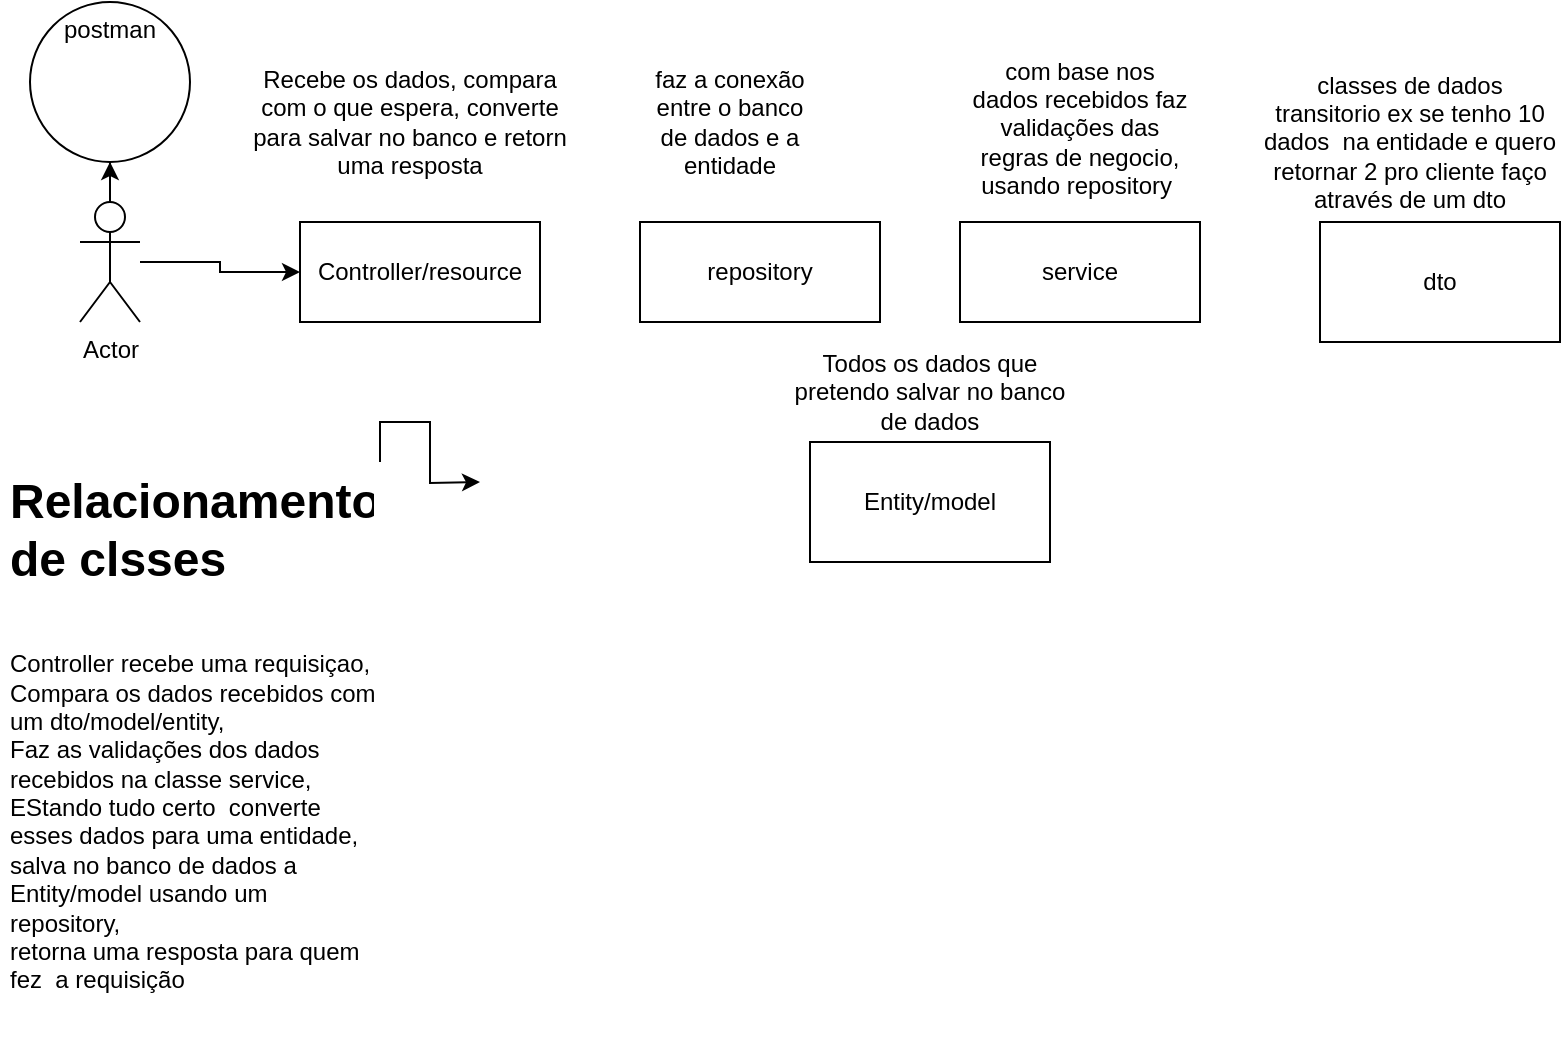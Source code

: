 <mxfile version="21.4.0" type="github">
  <diagram name="Página-1" id="DSyYsyZQRViEdVR8fX-C">
    <mxGraphModel dx="908" dy="1535" grid="1" gridSize="10" guides="1" tooltips="1" connect="1" arrows="1" fold="1" page="1" pageScale="1" pageWidth="827" pageHeight="1169" math="0" shadow="0">
      <root>
        <mxCell id="0" />
        <mxCell id="1" parent="0" />
        <mxCell id="QhdxXhX5nKUSDUnqJTL9-8" value="" style="edgeStyle=orthogonalEdgeStyle;rounded=0;orthogonalLoop=1;jettySize=auto;html=1;" edge="1" parent="1" source="QhdxXhX5nKUSDUnqJTL9-1" target="QhdxXhX5nKUSDUnqJTL9-7">
          <mxGeometry relative="1" as="geometry" />
        </mxCell>
        <mxCell id="QhdxXhX5nKUSDUnqJTL9-9" value="" style="edgeStyle=orthogonalEdgeStyle;rounded=0;orthogonalLoop=1;jettySize=auto;html=1;" edge="1" parent="1" source="QhdxXhX5nKUSDUnqJTL9-1" target="QhdxXhX5nKUSDUnqJTL9-2">
          <mxGeometry relative="1" as="geometry" />
        </mxCell>
        <mxCell id="QhdxXhX5nKUSDUnqJTL9-1" value="Actor" style="shape=umlActor;verticalLabelPosition=bottom;verticalAlign=top;html=1;outlineConnect=0;" vertex="1" parent="1">
          <mxGeometry x="80" y="60" width="30" height="60" as="geometry" />
        </mxCell>
        <mxCell id="QhdxXhX5nKUSDUnqJTL9-2" value="Controller/resource" style="rounded=0;whiteSpace=wrap;html=1;" vertex="1" parent="1">
          <mxGeometry x="190" y="70" width="120" height="50" as="geometry" />
        </mxCell>
        <mxCell id="QhdxXhX5nKUSDUnqJTL9-3" value="service" style="rounded=0;whiteSpace=wrap;html=1;" vertex="1" parent="1">
          <mxGeometry x="520" y="70" width="120" height="50" as="geometry" />
        </mxCell>
        <mxCell id="QhdxXhX5nKUSDUnqJTL9-4" value="repository" style="rounded=0;whiteSpace=wrap;html=1;" vertex="1" parent="1">
          <mxGeometry x="360" y="70" width="120" height="50" as="geometry" />
        </mxCell>
        <mxCell id="QhdxXhX5nKUSDUnqJTL9-5" value="Entity/model" style="rounded=0;whiteSpace=wrap;html=1;" vertex="1" parent="1">
          <mxGeometry x="445" y="180" width="120" height="60" as="geometry" />
        </mxCell>
        <mxCell id="QhdxXhX5nKUSDUnqJTL9-16" style="edgeStyle=orthogonalEdgeStyle;rounded=0;orthogonalLoop=1;jettySize=auto;html=1;exitX=1;exitY=0;exitDx=0;exitDy=0;" edge="1" parent="1" source="QhdxXhX5nKUSDUnqJTL9-6">
          <mxGeometry relative="1" as="geometry">
            <mxPoint x="280" y="200" as="targetPoint" />
          </mxGeometry>
        </mxCell>
        <mxCell id="QhdxXhX5nKUSDUnqJTL9-6" value="&lt;h1&gt;Relacionamento de clsses&lt;/h1&gt;&lt;div&gt;&lt;br&gt;&lt;/div&gt;&lt;div&gt;Controller recebe uma requisiçao,&lt;/div&gt;&lt;div&gt;Compara os dados recebidos com um dto/model/entity,&lt;/div&gt;&lt;div&gt;Faz as validações dos dados recebidos na classe service,&lt;/div&gt;&lt;div&gt;EStando tudo certo&amp;nbsp; converte esses dados para uma entidade, salva no banco de dados a Entity/model usando um repository,&lt;/div&gt;&lt;div&gt;retorna uma resposta para quem fez&amp;nbsp; a requisição&lt;/div&gt;&lt;div&gt;&lt;br&gt;&lt;/div&gt;" style="text;html=1;strokeColor=none;fillColor=none;spacing=5;spacingTop=-20;whiteSpace=wrap;overflow=hidden;rounded=0;" vertex="1" parent="1">
          <mxGeometry x="40" y="190" width="190" height="300" as="geometry" />
        </mxCell>
        <mxCell id="QhdxXhX5nKUSDUnqJTL9-7" value="postman" style="ellipse;whiteSpace=wrap;html=1;verticalAlign=top;" vertex="1" parent="1">
          <mxGeometry x="55" y="-40" width="80" height="80" as="geometry" />
        </mxCell>
        <mxCell id="QhdxXhX5nKUSDUnqJTL9-10" value="Recebe os dados, compara com o que espera, converte para salvar no banco e retorn uma resposta" style="text;html=1;strokeColor=none;fillColor=none;align=center;verticalAlign=middle;whiteSpace=wrap;rounded=0;" vertex="1" parent="1">
          <mxGeometry x="160" y="-20" width="170" height="80" as="geometry" />
        </mxCell>
        <mxCell id="QhdxXhX5nKUSDUnqJTL9-11" value="com base nos dados recebidos faz validações das regras de negocio, usando repository&amp;nbsp;" style="text;html=1;strokeColor=none;fillColor=none;align=center;verticalAlign=middle;whiteSpace=wrap;rounded=0;rotation=0;" vertex="1" parent="1">
          <mxGeometry x="525" y="-20" width="110" height="85" as="geometry" />
        </mxCell>
        <mxCell id="QhdxXhX5nKUSDUnqJTL9-12" value="faz a conexão entre o banco de dados e a entidade" style="text;html=1;strokeColor=none;fillColor=none;align=center;verticalAlign=middle;whiteSpace=wrap;rounded=0;" vertex="1" parent="1">
          <mxGeometry x="365" y="-20" width="80" height="80" as="geometry" />
        </mxCell>
        <mxCell id="QhdxXhX5nKUSDUnqJTL9-13" value="Todos os dados que pretendo salvar no banco de dados" style="text;html=1;strokeColor=none;fillColor=none;align=center;verticalAlign=middle;whiteSpace=wrap;rounded=0;" vertex="1" parent="1">
          <mxGeometry x="430" y="140" width="150" height="30" as="geometry" />
        </mxCell>
        <mxCell id="QhdxXhX5nKUSDUnqJTL9-14" value="dto" style="rounded=0;whiteSpace=wrap;html=1;" vertex="1" parent="1">
          <mxGeometry x="700" y="70" width="120" height="60" as="geometry" />
        </mxCell>
        <mxCell id="QhdxXhX5nKUSDUnqJTL9-15" value="classes de dados transitorio ex se tenho 10 dados&amp;nbsp; na entidade e quero retornar 2 pro cliente faço através de um dto" style="text;html=1;strokeColor=none;fillColor=none;align=center;verticalAlign=middle;whiteSpace=wrap;rounded=0;" vertex="1" parent="1">
          <mxGeometry x="670" y="10" width="150" height="40" as="geometry" />
        </mxCell>
      </root>
    </mxGraphModel>
  </diagram>
</mxfile>
